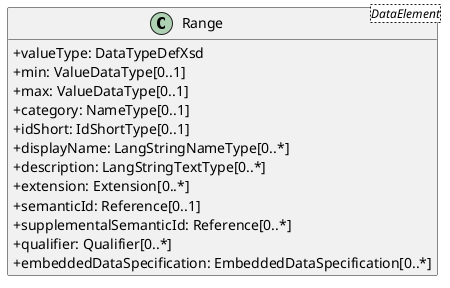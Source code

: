 @startuml
skinparam classAttributeIconSize 0
hide methods

class Range<DataElement> {
  +valueType: DataTypeDefXsd 
  +min: ValueDataType[0..1] 
  +max: ValueDataType[0..1] 
  +category: NameType[0..1] 
  +idShort: IdShortType[0..1] 
  +displayName: LangStringNameType[0..*] 
  +description: LangStringTextType[0..*] 
  +extension: Extension[0..*] 
  +semanticId: Reference[0..1] 
  +supplementalSemanticId: Reference[0..*] 
  +qualifier: Qualifier[0..*] 
  +embeddedDataSpecification: EmbeddedDataSpecification[0..*] 
}
@enduml